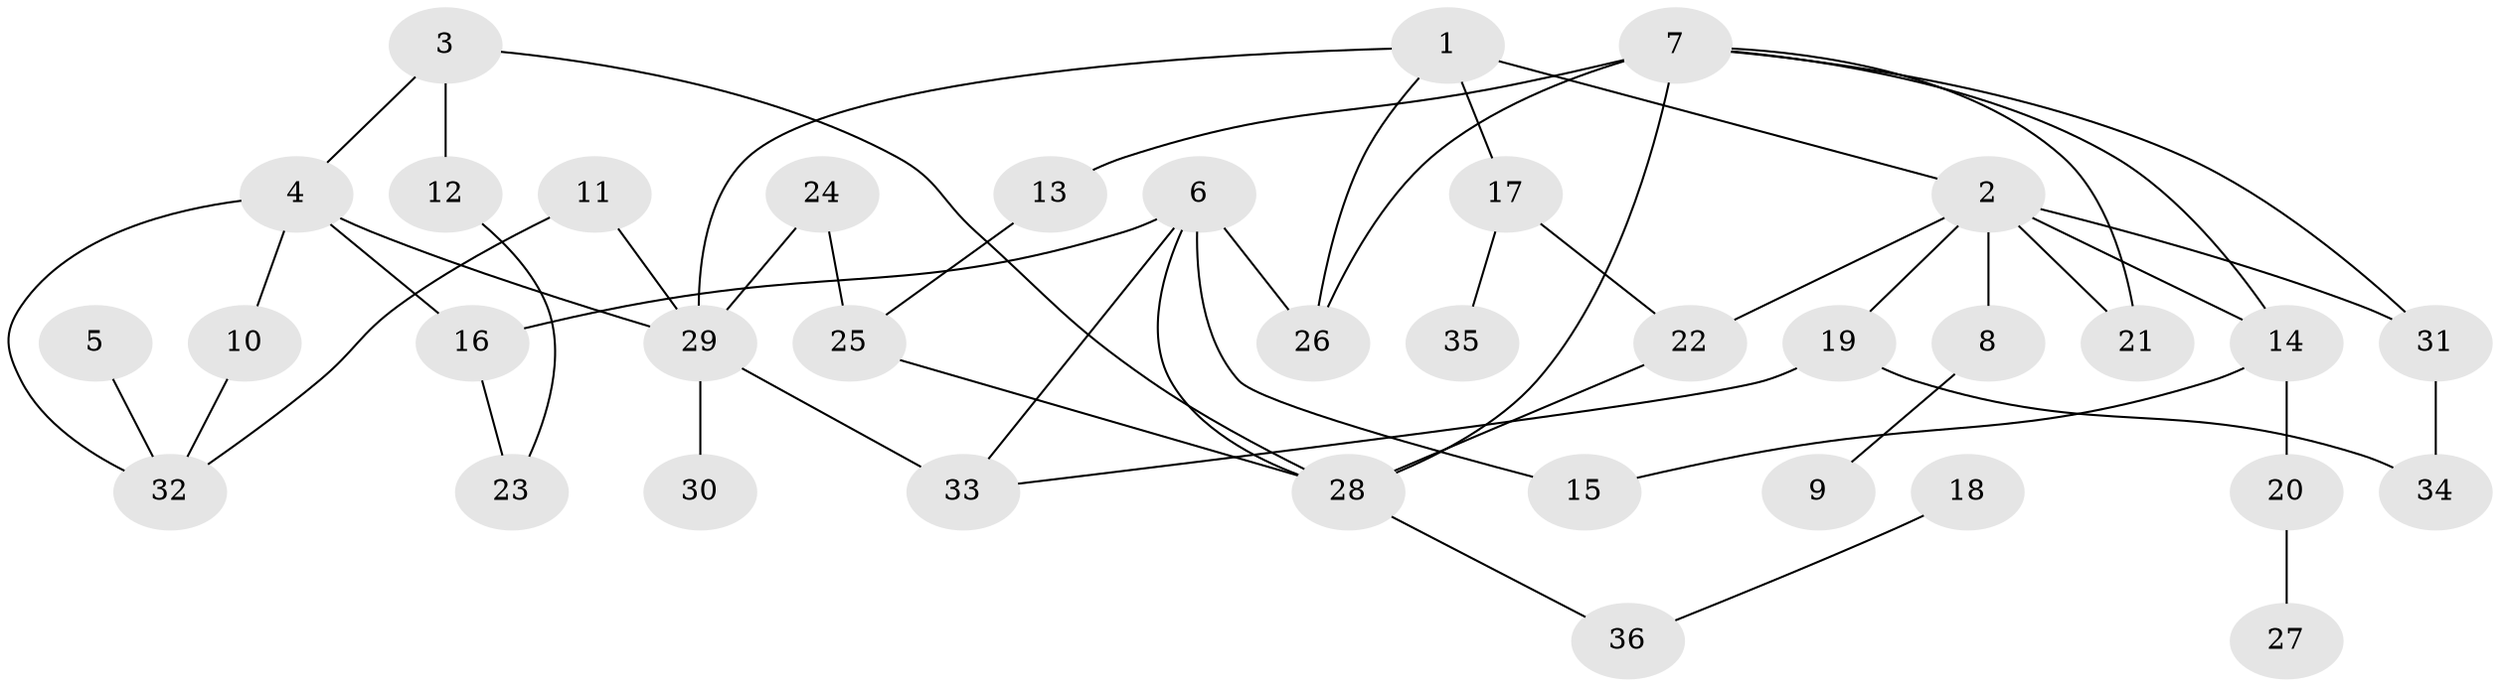 // original degree distribution, {6: 0.013888888888888888, 8: 0.013888888888888888, 3: 0.18055555555555555, 5: 0.041666666666666664, 1: 0.2638888888888889, 4: 0.1111111111111111, 2: 0.3611111111111111, 7: 0.013888888888888888}
// Generated by graph-tools (version 1.1) at 2025/01/03/09/25 03:01:07]
// undirected, 36 vertices, 52 edges
graph export_dot {
graph [start="1"]
  node [color=gray90,style=filled];
  1;
  2;
  3;
  4;
  5;
  6;
  7;
  8;
  9;
  10;
  11;
  12;
  13;
  14;
  15;
  16;
  17;
  18;
  19;
  20;
  21;
  22;
  23;
  24;
  25;
  26;
  27;
  28;
  29;
  30;
  31;
  32;
  33;
  34;
  35;
  36;
  1 -- 2 [weight=1.0];
  1 -- 17 [weight=1.0];
  1 -- 26 [weight=1.0];
  1 -- 29 [weight=1.0];
  2 -- 8 [weight=1.0];
  2 -- 14 [weight=1.0];
  2 -- 19 [weight=1.0];
  2 -- 21 [weight=1.0];
  2 -- 22 [weight=1.0];
  2 -- 31 [weight=1.0];
  3 -- 4 [weight=1.0];
  3 -- 12 [weight=1.0];
  3 -- 28 [weight=1.0];
  4 -- 10 [weight=1.0];
  4 -- 16 [weight=2.0];
  4 -- 29 [weight=1.0];
  4 -- 32 [weight=1.0];
  5 -- 32 [weight=1.0];
  6 -- 15 [weight=1.0];
  6 -- 16 [weight=1.0];
  6 -- 26 [weight=1.0];
  6 -- 28 [weight=1.0];
  6 -- 33 [weight=1.0];
  7 -- 13 [weight=1.0];
  7 -- 14 [weight=1.0];
  7 -- 21 [weight=1.0];
  7 -- 26 [weight=1.0];
  7 -- 28 [weight=1.0];
  7 -- 31 [weight=1.0];
  8 -- 9 [weight=1.0];
  10 -- 32 [weight=1.0];
  11 -- 29 [weight=1.0];
  11 -- 32 [weight=1.0];
  12 -- 23 [weight=1.0];
  13 -- 25 [weight=1.0];
  14 -- 15 [weight=1.0];
  14 -- 20 [weight=1.0];
  16 -- 23 [weight=1.0];
  17 -- 22 [weight=1.0];
  17 -- 35 [weight=1.0];
  18 -- 36 [weight=1.0];
  19 -- 33 [weight=1.0];
  19 -- 34 [weight=1.0];
  20 -- 27 [weight=1.0];
  22 -- 28 [weight=1.0];
  24 -- 25 [weight=1.0];
  24 -- 29 [weight=1.0];
  25 -- 28 [weight=1.0];
  28 -- 36 [weight=1.0];
  29 -- 30 [weight=1.0];
  29 -- 33 [weight=1.0];
  31 -- 34 [weight=1.0];
}
